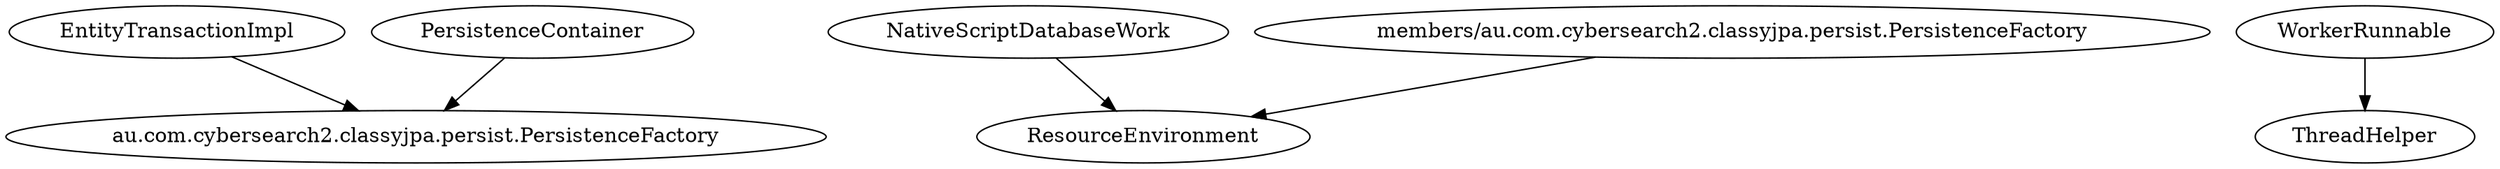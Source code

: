 digraph G1 {
  concentrate = true;
  n2 [label="au.com.cybersearch2.classyjpa.persist.PersistenceFactory"];
  EntityTransactionImpl -> n2;
  NativeScriptDatabaseWork -> ResourceEnvironment;
  PersistenceContainer -> n2;
  WorkerRunnable -> ThreadHelper;
  n3 [label="members/au.com.cybersearch2.classyjpa.persist.PersistenceFactory"];
  n3 -> ResourceEnvironment;
}
